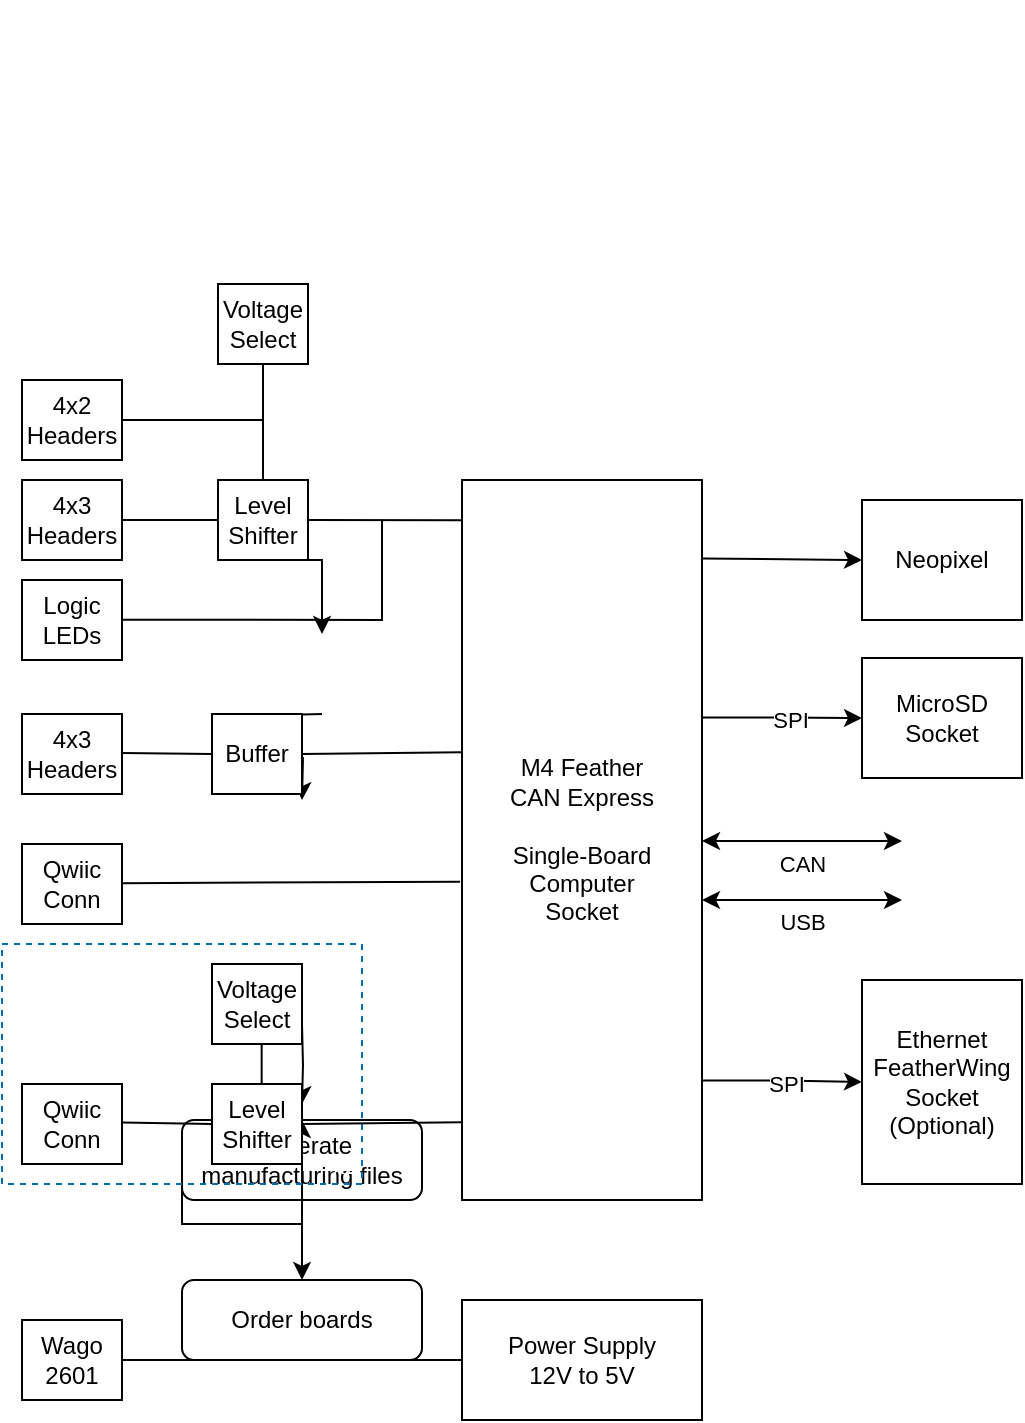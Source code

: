 <mxfile version="24.7.8">
  <diagram id="C5RBs43oDa-KdzZeNtuy" name="Page-1">
    <mxGraphModel dx="858" dy="614" grid="0" gridSize="10" guides="1" tooltips="1" connect="1" arrows="1" fold="1" page="1" pageScale="1" pageWidth="827" pageHeight="1169" math="0" shadow="0">
      <root>
        <mxCell id="WIyWlLk6GJQsqaUBKTNV-0" />
        <mxCell id="WIyWlLk6GJQsqaUBKTNV-1" parent="WIyWlLk6GJQsqaUBKTNV-0" />
        <mxCell id="MqOoJ6W0MACwqHCy17Mz-0" value="" style="group" parent="WIyWlLk6GJQsqaUBKTNV-1" vertex="1" connectable="0">
          <mxGeometry x="70" y="40" width="510" height="710" as="geometry" />
        </mxCell>
        <mxCell id="SmCBCGZn6qPvJCd9lhhN-11" style="edgeStyle=orthogonalEdgeStyle;rounded=0;orthogonalLoop=1;jettySize=auto;html=1;exitX=0.5;exitY=1;exitDx=0;exitDy=0;entryX=0.5;entryY=0;entryDx=0;entryDy=0;fontColor=#000000;strokeColor=#000000;" parent="MqOoJ6W0MACwqHCy17Mz-0" edge="1">
          <mxGeometry relative="1" as="geometry">
            <mxPoint x="160" y="357" as="sourcePoint" />
            <mxPoint x="150" y="400" as="targetPoint" />
          </mxGeometry>
        </mxCell>
        <mxCell id="SmCBCGZn6qPvJCd9lhhN-10" style="edgeStyle=orthogonalEdgeStyle;rounded=0;orthogonalLoop=1;jettySize=auto;html=1;exitX=0.5;exitY=1;exitDx=0;exitDy=0;entryX=0.5;entryY=0;entryDx=0;entryDy=0;fontColor=#000000;strokeColor=#000000;" parent="MqOoJ6W0MACwqHCy17Mz-0" edge="1">
          <mxGeometry relative="1" as="geometry">
            <mxPoint x="160" y="317" as="targetPoint" />
            <mxPoint x="150" y="280" as="sourcePoint" />
          </mxGeometry>
        </mxCell>
        <mxCell id="SmCBCGZn6qPvJCd9lhhN-12" style="edgeStyle=orthogonalEdgeStyle;rounded=0;orthogonalLoop=1;jettySize=auto;html=1;exitX=0.5;exitY=1;exitDx=0;exitDy=0;entryX=0.5;entryY=0;entryDx=0;entryDy=0;fontColor=#000000;strokeColor=#000000;" parent="MqOoJ6W0MACwqHCy17Mz-0" edge="1">
          <mxGeometry relative="1" as="geometry">
            <mxPoint x="150.0" y="512" as="sourcePoint" />
            <mxPoint x="150.0" y="552" as="targetPoint" />
          </mxGeometry>
        </mxCell>
        <mxCell id="SmCBCGZn6qPvJCd9lhhN-14" style="edgeStyle=orthogonalEdgeStyle;rounded=0;orthogonalLoop=1;jettySize=auto;html=1;exitX=0.5;exitY=1;exitDx=0;exitDy=0;entryX=0.5;entryY=0;entryDx=0;entryDy=0;fontColor=#000000;strokeColor=#000000;" parent="MqOoJ6W0MACwqHCy17Mz-0" source="SmCBCGZn6qPvJCd9lhhN-6" target="SmCBCGZn6qPvJCd9lhhN-8" edge="1">
          <mxGeometry relative="1" as="geometry" />
        </mxCell>
        <mxCell id="SmCBCGZn6qPvJCd9lhhN-6" value="Generate manufacturing files" style="rounded=1;whiteSpace=wrap;html=1;fontSize=12;glass=0;strokeWidth=1;shadow=0;fontColor=#000000;strokeColor=#000000;" parent="MqOoJ6W0MACwqHCy17Mz-0" vertex="1">
          <mxGeometry x="90" y="560" width="120" height="40" as="geometry" />
        </mxCell>
        <mxCell id="SmCBCGZn6qPvJCd9lhhN-13" style="edgeStyle=orthogonalEdgeStyle;rounded=0;orthogonalLoop=1;jettySize=auto;html=1;exitX=0.5;exitY=1;exitDx=0;exitDy=0;entryX=0.5;entryY=0;entryDx=0;entryDy=0;fontColor=#000000;strokeColor=#000000;" parent="MqOoJ6W0MACwqHCy17Mz-0" source="SmCBCGZn6qPvJCd9lhhN-7" target="SmCBCGZn6qPvJCd9lhhN-6" edge="1">
          <mxGeometry relative="1" as="geometry" />
        </mxCell>
        <mxCell id="SmCBCGZn6qPvJCd9lhhN-7" value="x2" style="rounded=0;whiteSpace=wrap;html=1;fontSize=12;glass=0;strokeWidth=1;shadow=0;fontColor=#ffffff;strokeColor=#006EAF;align=right;verticalAlign=bottom;fillColor=none;dashed=1;" parent="MqOoJ6W0MACwqHCy17Mz-0" vertex="1">
          <mxGeometry y="472" width="180" height="120" as="geometry" />
        </mxCell>
        <mxCell id="SmCBCGZn6qPvJCd9lhhN-8" value="Order boards" style="rounded=1;whiteSpace=wrap;html=1;fontSize=12;glass=0;strokeWidth=1;shadow=0;fontColor=#000000;strokeColor=#000000;" parent="MqOoJ6W0MACwqHCy17Mz-0" vertex="1">
          <mxGeometry x="90" y="640" width="120" height="40" as="geometry" />
        </mxCell>
        <mxCell id="HgqJ0vUBqRTQ7riuux3N-29" style="edgeStyle=orthogonalEdgeStyle;rounded=0;orthogonalLoop=1;jettySize=auto;html=1;exitX=0.994;exitY=0.834;exitDx=0;exitDy=0;exitPerimeter=0;" parent="MqOoJ6W0MACwqHCy17Mz-0" source="HgqJ0vUBqRTQ7riuux3N-0" target="HgqJ0vUBqRTQ7riuux3N-28" edge="1">
          <mxGeometry relative="1" as="geometry" />
        </mxCell>
        <mxCell id="HgqJ0vUBqRTQ7riuux3N-30" value="SPI" style="edgeLabel;html=1;align=center;verticalAlign=middle;resizable=0;points=[];" parent="HgqJ0vUBqRTQ7riuux3N-29" vertex="1" connectable="0">
          <mxGeometry x="0.051" y="-1" relative="1" as="geometry">
            <mxPoint as="offset" />
          </mxGeometry>
        </mxCell>
        <mxCell id="HgqJ0vUBqRTQ7riuux3N-32" style="edgeStyle=orthogonalEdgeStyle;rounded=0;orthogonalLoop=1;jettySize=auto;html=1;exitX=1;exitY=0.33;exitDx=0;exitDy=0;entryX=0;entryY=0.5;entryDx=0;entryDy=0;exitPerimeter=0;" parent="MqOoJ6W0MACwqHCy17Mz-0" source="HgqJ0vUBqRTQ7riuux3N-0" target="HgqJ0vUBqRTQ7riuux3N-31" edge="1">
          <mxGeometry relative="1" as="geometry" />
        </mxCell>
        <mxCell id="HgqJ0vUBqRTQ7riuux3N-33" value="SPI" style="edgeLabel;html=1;align=center;verticalAlign=middle;resizable=0;points=[];" parent="HgqJ0vUBqRTQ7riuux3N-32" vertex="1" connectable="0">
          <mxGeometry x="0.08" y="-1" relative="1" as="geometry">
            <mxPoint as="offset" />
          </mxGeometry>
        </mxCell>
        <mxCell id="HgqJ0vUBqRTQ7riuux3N-0" value="M4 Feather&lt;div&gt;CAN Express&lt;/div&gt;&lt;div&gt;&lt;br&gt;&lt;/div&gt;&lt;div&gt;Single-Board&lt;/div&gt;&lt;div&gt;Computer&lt;/div&gt;&lt;div&gt;Socket&lt;/div&gt;" style="whiteSpace=wrap;html=1;" parent="MqOoJ6W0MACwqHCy17Mz-0" vertex="1">
          <mxGeometry x="230" y="240" width="120" height="360" as="geometry" />
        </mxCell>
        <mxCell id="HgqJ0vUBqRTQ7riuux3N-1" value="&lt;span style=&quot;color: rgba(0, 0, 0, 0); font-family: monospace; font-size: 0px; text-align: start; background-color: rgb(27, 29, 30);&quot;&gt;%3CmxGraphModel%3E%3Croot%3E%3CmxCell%20id%3D%220%22%2F%3E%3CmxCell%20id%3D%221%22%20parent%3D%220%22%2F%3E%3CmxCell%20id%3D%222%22%20value%3D%22Ethernet%26lt%3Bdiv%26gt%3BFeatherWing%26lt%3B%2Fdiv%26gt%3B%26lt%3Bdiv%26gt%3BSocket%26lt%3B%2Fdiv%26gt%3B%26lt%3Bdiv%26gt%3B(Optional)%26lt%3B%2Fdiv%26gt%3B%22%20style%3D%22whiteSpace%3Dwrap%3Bhtml%3D1%3B%22%20vertex%3D%221%22%20parent%3D%221%22%3E%3CmxGeometry%20x%3D%22520%22%20y%3D%22530%22%20width%3D%22120%22%20height%3D%22102%22%20as%3D%22geometry%22%2F%3E%3C%2FmxCell%3E%3C%2Froot%3E%3C%2FmxGraphModel%3E&lt;/span&gt;" style="endArrow=classic;html=1;rounded=0;startArrow=classic;startFill=1;" parent="MqOoJ6W0MACwqHCy17Mz-0" edge="1">
          <mxGeometry relative="1" as="geometry">
            <mxPoint x="350" y="420.5" as="sourcePoint" />
            <mxPoint x="450" y="420.5" as="targetPoint" />
          </mxGeometry>
        </mxCell>
        <mxCell id="HgqJ0vUBqRTQ7riuux3N-2" value="CAN" style="edgeLabel;resizable=0;html=1;;align=center;verticalAlign=middle;" parent="HgqJ0vUBqRTQ7riuux3N-1" connectable="0" vertex="1">
          <mxGeometry relative="1" as="geometry">
            <mxPoint y="11" as="offset" />
          </mxGeometry>
        </mxCell>
        <mxCell id="HgqJ0vUBqRTQ7riuux3N-4" value="Level&lt;div&gt;Shifter&lt;/div&gt;" style="rounded=0;whiteSpace=wrap;html=1;" parent="MqOoJ6W0MACwqHCy17Mz-0" vertex="1">
          <mxGeometry x="108" y="240" width="45" height="40" as="geometry" />
        </mxCell>
        <mxCell id="HgqJ0vUBqRTQ7riuux3N-5" value="Voltage&lt;div&gt;Select&lt;/div&gt;" style="rounded=0;whiteSpace=wrap;html=1;" parent="MqOoJ6W0MACwqHCy17Mz-0" vertex="1">
          <mxGeometry x="108" y="142" width="45" height="40" as="geometry" />
        </mxCell>
        <mxCell id="HgqJ0vUBqRTQ7riuux3N-20" value="" style="edgeStyle=orthogonalEdgeStyle;rounded=0;orthogonalLoop=1;jettySize=auto;html=1;endArrow=none;endFill=0;" parent="MqOoJ6W0MACwqHCy17Mz-0" source="HgqJ0vUBqRTQ7riuux3N-6" target="HgqJ0vUBqRTQ7riuux3N-4" edge="1">
          <mxGeometry relative="1" as="geometry" />
        </mxCell>
        <mxCell id="HgqJ0vUBqRTQ7riuux3N-6" value="4x3&lt;div&gt;Headers&lt;/div&gt;" style="rounded=0;whiteSpace=wrap;html=1;" parent="MqOoJ6W0MACwqHCy17Mz-0" vertex="1">
          <mxGeometry x="10" y="240" width="50" height="40" as="geometry" />
        </mxCell>
        <mxCell id="HgqJ0vUBqRTQ7riuux3N-7" value="Logic LEDs" style="rounded=0;whiteSpace=wrap;html=1;" parent="MqOoJ6W0MACwqHCy17Mz-0" vertex="1">
          <mxGeometry x="10" y="290" width="50" height="40" as="geometry" />
        </mxCell>
        <mxCell id="HgqJ0vUBqRTQ7riuux3N-8" value="Buffer" style="rounded=0;whiteSpace=wrap;html=1;" parent="MqOoJ6W0MACwqHCy17Mz-0" vertex="1">
          <mxGeometry x="105" y="357" width="45" height="40" as="geometry" />
        </mxCell>
        <mxCell id="HgqJ0vUBqRTQ7riuux3N-9" value="4x3&lt;div&gt;Headers&lt;/div&gt;" style="rounded=0;whiteSpace=wrap;html=1;" parent="MqOoJ6W0MACwqHCy17Mz-0" vertex="1">
          <mxGeometry x="10" y="357" width="50" height="40" as="geometry" />
        </mxCell>
        <mxCell id="HgqJ0vUBqRTQ7riuux3N-10" value="Level&lt;div&gt;Shifter&lt;/div&gt;" style="rounded=0;whiteSpace=wrap;html=1;" parent="MqOoJ6W0MACwqHCy17Mz-0" vertex="1">
          <mxGeometry x="105" y="542" width="45" height="40" as="geometry" />
        </mxCell>
        <mxCell id="HgqJ0vUBqRTQ7riuux3N-11" value="Voltage&lt;div&gt;Select&lt;/div&gt;" style="whiteSpace=wrap;html=1;rounded=0;" parent="MqOoJ6W0MACwqHCy17Mz-0" vertex="1">
          <mxGeometry x="105" y="482" width="45" height="40" as="geometry" />
        </mxCell>
        <mxCell id="HgqJ0vUBqRTQ7riuux3N-12" value="Qwiic Conn" style="rounded=0;whiteSpace=wrap;html=1;" parent="MqOoJ6W0MACwqHCy17Mz-0" vertex="1">
          <mxGeometry x="10" y="542" width="50" height="40" as="geometry" />
        </mxCell>
        <mxCell id="HgqJ0vUBqRTQ7riuux3N-14" value="Qwiic Conn" style="rounded=0;whiteSpace=wrap;html=1;" parent="MqOoJ6W0MACwqHCy17Mz-0" vertex="1">
          <mxGeometry x="10" y="422" width="50" height="40" as="geometry" />
        </mxCell>
        <mxCell id="HgqJ0vUBqRTQ7riuux3N-15" value="" style="endArrow=none;html=1;rounded=0;exitX=0.5;exitY=0;exitDx=0;exitDy=0;entryX=0.5;entryY=1;entryDx=0;entryDy=0;" parent="MqOoJ6W0MACwqHCy17Mz-0" source="HgqJ0vUBqRTQ7riuux3N-4" target="HgqJ0vUBqRTQ7riuux3N-5" edge="1">
          <mxGeometry width="50" height="50" relative="1" as="geometry">
            <mxPoint x="83" y="270" as="sourcePoint" />
            <mxPoint x="133" y="220" as="targetPoint" />
          </mxGeometry>
        </mxCell>
        <mxCell id="HgqJ0vUBqRTQ7riuux3N-16" value="" style="endArrow=none;html=1;rounded=0;exitX=0.5;exitY=0;exitDx=0;exitDy=0;entryX=0.5;entryY=1;entryDx=0;entryDy=0;" parent="MqOoJ6W0MACwqHCy17Mz-0" edge="1">
          <mxGeometry width="50" height="50" relative="1" as="geometry">
            <mxPoint x="129.83" y="542" as="sourcePoint" />
            <mxPoint x="129.83" y="522" as="targetPoint" />
          </mxGeometry>
        </mxCell>
        <mxCell id="HgqJ0vUBqRTQ7riuux3N-17" value="" style="endArrow=none;html=1;rounded=0;entryX=0;entryY=0.056;entryDx=0;entryDy=0;entryPerimeter=0;exitX=1;exitY=0.5;exitDx=0;exitDy=0;" parent="MqOoJ6W0MACwqHCy17Mz-0" source="HgqJ0vUBqRTQ7riuux3N-4" target="HgqJ0vUBqRTQ7riuux3N-0" edge="1">
          <mxGeometry width="50" height="50" relative="1" as="geometry">
            <mxPoint x="160" y="260" as="sourcePoint" />
            <mxPoint x="220" y="260" as="targetPoint" />
          </mxGeometry>
        </mxCell>
        <mxCell id="HgqJ0vUBqRTQ7riuux3N-18" value="" style="endArrow=none;html=1;rounded=0;" parent="MqOoJ6W0MACwqHCy17Mz-0" edge="1">
          <mxGeometry width="50" height="50" relative="1" as="geometry">
            <mxPoint x="60" y="309.83" as="sourcePoint" />
            <mxPoint x="190" y="260" as="targetPoint" />
            <Array as="points">
              <mxPoint x="190" y="310" />
            </Array>
          </mxGeometry>
        </mxCell>
        <mxCell id="HgqJ0vUBqRTQ7riuux3N-21" value="" style="endArrow=none;html=1;rounded=0;exitX=1;exitY=0.5;exitDx=0;exitDy=0;entryX=0;entryY=0.378;entryDx=0;entryDy=0;entryPerimeter=0;" parent="MqOoJ6W0MACwqHCy17Mz-0" source="HgqJ0vUBqRTQ7riuux3N-8" target="HgqJ0vUBqRTQ7riuux3N-0" edge="1">
          <mxGeometry width="50" height="50" relative="1" as="geometry">
            <mxPoint x="160" y="377" as="sourcePoint" />
            <mxPoint x="220" y="377" as="targetPoint" />
          </mxGeometry>
        </mxCell>
        <mxCell id="HgqJ0vUBqRTQ7riuux3N-22" value="" style="endArrow=none;html=1;rounded=0;entryX=0;entryY=0.5;entryDx=0;entryDy=0;" parent="MqOoJ6W0MACwqHCy17Mz-0" target="HgqJ0vUBqRTQ7riuux3N-8" edge="1">
          <mxGeometry width="50" height="50" relative="1" as="geometry">
            <mxPoint x="60" y="376.44" as="sourcePoint" />
            <mxPoint x="100" y="376.73" as="targetPoint" />
          </mxGeometry>
        </mxCell>
        <mxCell id="HgqJ0vUBqRTQ7riuux3N-23" value="" style="endArrow=none;html=1;rounded=0;entryX=-0.008;entryY=0.558;entryDx=0;entryDy=0;entryPerimeter=0;" parent="MqOoJ6W0MACwqHCy17Mz-0" target="HgqJ0vUBqRTQ7riuux3N-0" edge="1">
          <mxGeometry width="50" height="50" relative="1" as="geometry">
            <mxPoint x="60" y="441.58" as="sourcePoint" />
            <mxPoint x="210" y="442" as="targetPoint" />
          </mxGeometry>
        </mxCell>
        <mxCell id="HgqJ0vUBqRTQ7riuux3N-26" value="" style="endArrow=none;html=1;rounded=0;exitX=1;exitY=0.5;exitDx=0;exitDy=0;entryX=0;entryY=0.892;entryDx=0;entryDy=0;entryPerimeter=0;" parent="MqOoJ6W0MACwqHCy17Mz-0" source="HgqJ0vUBqRTQ7riuux3N-10" target="HgqJ0vUBqRTQ7riuux3N-0" edge="1">
          <mxGeometry width="50" height="50" relative="1" as="geometry">
            <mxPoint x="160" y="562" as="sourcePoint" />
            <mxPoint x="220" y="562" as="targetPoint" />
          </mxGeometry>
        </mxCell>
        <mxCell id="HgqJ0vUBqRTQ7riuux3N-27" value="" style="endArrow=none;html=1;rounded=0;entryX=0;entryY=0.5;entryDx=0;entryDy=0;" parent="MqOoJ6W0MACwqHCy17Mz-0" target="HgqJ0vUBqRTQ7riuux3N-10" edge="1">
          <mxGeometry width="50" height="50" relative="1" as="geometry">
            <mxPoint x="60" y="561.27" as="sourcePoint" />
            <mxPoint x="100" y="561.56" as="targetPoint" />
          </mxGeometry>
        </mxCell>
        <mxCell id="HgqJ0vUBqRTQ7riuux3N-28" value="Ethernet&lt;div&gt;FeatherWing&lt;/div&gt;&lt;div&gt;Socket&lt;/div&gt;&lt;div&gt;(Optional)&lt;/div&gt;" style="whiteSpace=wrap;html=1;" parent="MqOoJ6W0MACwqHCy17Mz-0" vertex="1">
          <mxGeometry x="430" y="490" width="80" height="102" as="geometry" />
        </mxCell>
        <mxCell id="HgqJ0vUBqRTQ7riuux3N-31" value="MicroSD&lt;div&gt;Socket&lt;/div&gt;" style="whiteSpace=wrap;html=1;" parent="MqOoJ6W0MACwqHCy17Mz-0" vertex="1">
          <mxGeometry x="430" y="329" width="80" height="60" as="geometry" />
        </mxCell>
        <mxCell id="HgqJ0vUBqRTQ7riuux3N-34" value="Neopixel" style="whiteSpace=wrap;html=1;" parent="MqOoJ6W0MACwqHCy17Mz-0" vertex="1">
          <mxGeometry x="430" y="250" width="80" height="60" as="geometry" />
        </mxCell>
        <mxCell id="HgqJ0vUBqRTQ7riuux3N-35" value="" style="endArrow=classic;html=1;rounded=0;entryX=0;entryY=0.5;entryDx=0;entryDy=0;exitX=1;exitY=0.109;exitDx=0;exitDy=0;exitPerimeter=0;endFill=1;" parent="MqOoJ6W0MACwqHCy17Mz-0" source="HgqJ0vUBqRTQ7riuux3N-0" target="HgqJ0vUBqRTQ7riuux3N-34" edge="1">
          <mxGeometry width="50" height="50" relative="1" as="geometry">
            <mxPoint x="370" y="280" as="sourcePoint" />
            <mxPoint x="420" y="230" as="targetPoint" />
          </mxGeometry>
        </mxCell>
        <mxCell id="HgqJ0vUBqRTQ7riuux3N-38" style="edgeStyle=orthogonalEdgeStyle;rounded=0;orthogonalLoop=1;jettySize=auto;html=1;endArrow=none;endFill=0;" parent="MqOoJ6W0MACwqHCy17Mz-0" source="HgqJ0vUBqRTQ7riuux3N-36" target="HgqJ0vUBqRTQ7riuux3N-37" edge="1">
          <mxGeometry relative="1" as="geometry" />
        </mxCell>
        <mxCell id="HgqJ0vUBqRTQ7riuux3N-36" value="Wago&lt;div&gt;2601&lt;/div&gt;" style="rounded=0;whiteSpace=wrap;html=1;" parent="MqOoJ6W0MACwqHCy17Mz-0" vertex="1">
          <mxGeometry x="10" y="660" width="50" height="40" as="geometry" />
        </mxCell>
        <mxCell id="HgqJ0vUBqRTQ7riuux3N-37" value="Power Supply&lt;div&gt;12V to 5V&lt;/div&gt;" style="whiteSpace=wrap;html=1;" parent="MqOoJ6W0MACwqHCy17Mz-0" vertex="1">
          <mxGeometry x="230" y="650" width="120" height="60" as="geometry" />
        </mxCell>
        <mxCell id="HgqJ0vUBqRTQ7riuux3N-39" value="&lt;span style=&quot;color: rgba(0, 0, 0, 0); font-family: monospace; font-size: 0px; text-align: start; background-color: rgb(27, 29, 30);&quot;&gt;%3CmxGraphModel%3E%3Croot%3E%3CmxCell%20id%3D%220%22%2F%3E%3CmxCell%20id%3D%221%22%20parent%3D%220%22%2F%3E%3CmxCell%20id%3D%222%22%20value%3D%22Ethernet%26lt%3Bdiv%26gt%3BFeatherWing%26lt%3B%2Fdiv%26gt%3B%26lt%3Bdiv%26gt%3BSocket%26lt%3B%2Fdiv%26gt%3B%26lt%3Bdiv%26gt%3B(Optional)%26lt%3B%2Fdiv%26gt%3B%22%20style%3D%22whiteSpace%3Dwrap%3Bhtml%3D1%3B%22%20vertex%3D%221%22%20parent%3D%221%22%3E%3CmxGeometry%20x%3D%22520%22%20y%3D%22530%22%20width%3D%22120%22%20height%3D%22102%22%20as%3D%22geometry%22%2F%3E%3C%2FmxCell%3E%3C%2Froot%3E%3C%2FmxGraphModel%3E&lt;/span&gt;" style="endArrow=classic;html=1;rounded=0;startArrow=classic;startFill=1;" parent="MqOoJ6W0MACwqHCy17Mz-0" edge="1">
          <mxGeometry relative="1" as="geometry">
            <mxPoint x="350" y="450" as="sourcePoint" />
            <mxPoint x="450" y="450" as="targetPoint" />
          </mxGeometry>
        </mxCell>
        <mxCell id="HgqJ0vUBqRTQ7riuux3N-40" value="USB" style="edgeLabel;resizable=0;html=1;;align=center;verticalAlign=middle;" parent="HgqJ0vUBqRTQ7riuux3N-39" connectable="0" vertex="1">
          <mxGeometry relative="1" as="geometry">
            <mxPoint y="11" as="offset" />
          </mxGeometry>
        </mxCell>
        <mxCell id="HgqJ0vUBqRTQ7riuux3N-41" value="4x2&lt;div&gt;Headers&lt;/div&gt;" style="rounded=0;whiteSpace=wrap;html=1;" parent="MqOoJ6W0MACwqHCy17Mz-0" vertex="1">
          <mxGeometry x="10" y="190" width="50" height="40" as="geometry" />
        </mxCell>
        <mxCell id="HgqJ0vUBqRTQ7riuux3N-43" value="" style="endArrow=none;html=1;rounded=0;exitX=1;exitY=0.5;exitDx=0;exitDy=0;" parent="MqOoJ6W0MACwqHCy17Mz-0" source="HgqJ0vUBqRTQ7riuux3N-41" edge="1">
          <mxGeometry width="50" height="50" relative="1" as="geometry">
            <mxPoint x="170" y="290" as="sourcePoint" />
            <mxPoint x="130" y="210" as="targetPoint" />
          </mxGeometry>
        </mxCell>
      </root>
    </mxGraphModel>
  </diagram>
</mxfile>
